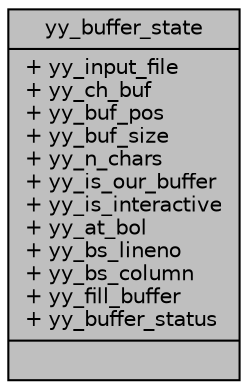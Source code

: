 digraph "yy_buffer_state"
{
  edge [fontname="Helvetica",fontsize="10",labelfontname="Helvetica",labelfontsize="10"];
  node [fontname="Helvetica",fontsize="10",shape=record];
  Node1 [label="{yy_buffer_state\n|+ yy_input_file\l+ yy_ch_buf\l+ yy_buf_pos\l+ yy_buf_size\l+ yy_n_chars\l+ yy_is_our_buffer\l+ yy_is_interactive\l+ yy_at_bol\l+ yy_bs_lineno\l+ yy_bs_column\l+ yy_fill_buffer\l+ yy_buffer_status\l|}",height=0.2,width=0.4,color="black", fillcolor="grey75", style="filled", fontcolor="black"];
}

